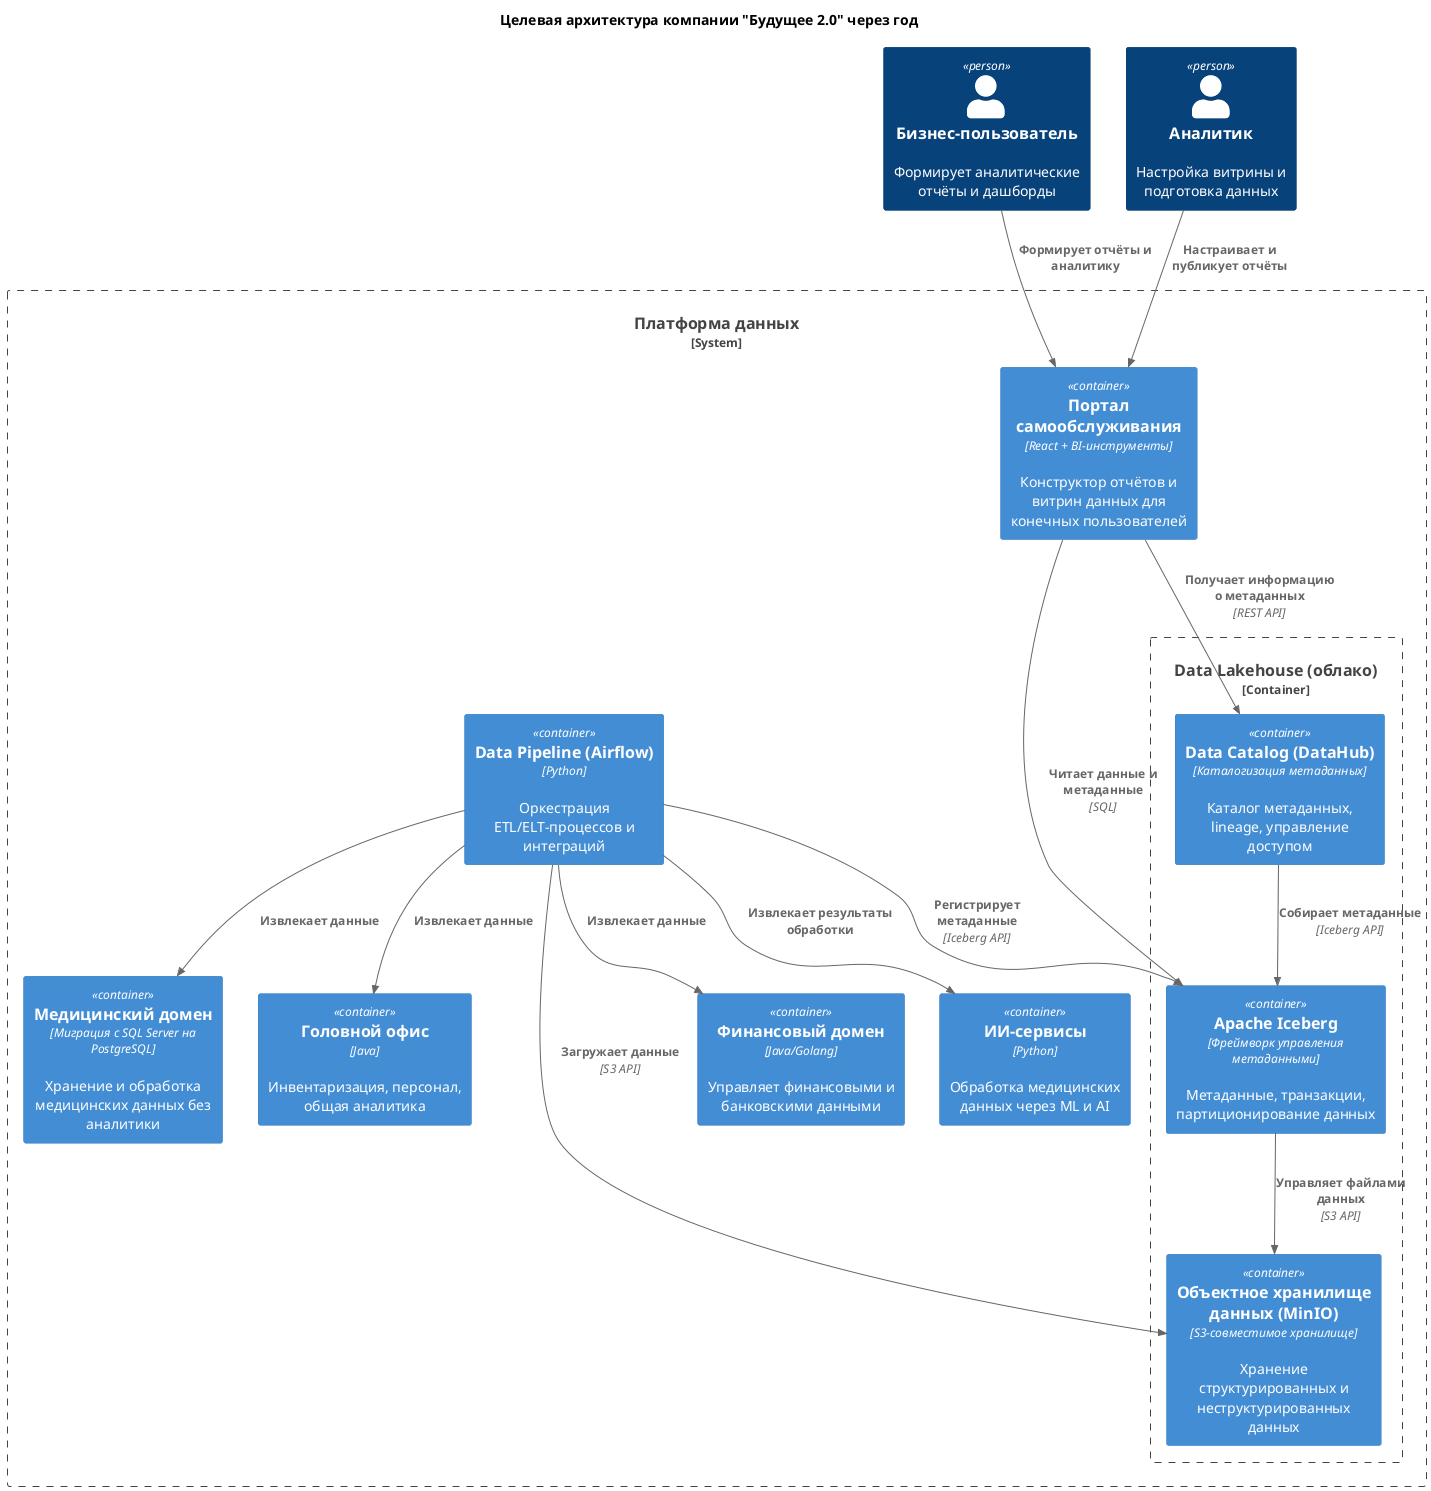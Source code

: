 @startuml C4_Container_Diagram
!include <C4/C4_Container>

title Целевая архитектура компании "Будущее 2.0" через год

Person(businessUser, "Бизнес-пользователь", "Формирует аналитические отчёты и дашборды")
Person(analyst, "Аналитик", "Настройка витрины и подготовка данных")
System_Boundary(dataPlatform, "Платформа данных"){

  Container(portal, "Портал самообслуживания", "React + BI-инструменты", "Конструктор отчётов и витрин данных для конечных пользователей")

  Container_Boundary(dataLakehouse, "Data Lakehouse (облако)"){
    Container(objectStorage, "Объектное хранилище данных (MinIO)", "S3-совместимое хранилище", "Хранение структурированных и неструктурированных данных")
    Container(iceberg, "Apache Iceberg", "Фреймворк управления метаданными", "Метаданные, транзакции, партиционирование данных")
    Container(dataCatalog, "Data Catalog (DataHub)", "Каталогизация метаданных", "Каталог метаданных, lineage, управление доступом")
  }

  Container(dataPipeline, "Data Pipeline (Airflow)", "Python", "Оркестрация ETL/ELT-процессов и интеграций")

  Container(domainFinance, "Финансовый домен", "Java/Golang", "Управляет финансовыми и банковскими данными")
  Container(domainAI, "ИИ-сервисы", "Python", "Обработка медицинских данных через ML и AI")
  Container(domainClinic, "Медицинский домен", "Миграция с SQL Server на PostgreSQL", "Хранение и обработка медицинских данных без аналитики")
  Container(domainManagement, "Головной офис", "Java", "Инвентаризация, персонал, общая аналитика")

  Rel(portal, iceberg, "Читает данные и метаданные", "SQL")
  Rel(portal, dataCatalog, "Получает информацию о метаданных", "REST API")
  Rel(analyst, portal, "Настраивает и публикует отчёты")
  Rel(businessUser, portal, "Формирует отчёты и аналитику")

  Rel(dataPipeline, domainFinance, "Извлекает данные")
  Rel(dataPipeline, domainAI, "Извлекает результаты обработки")
  Rel(dataPipeline, domainClinic, "Извлекает данные")
  Rel(dataPipeline, domainManagement, "Извлекает данные")

  Rel(dataPipeline, objectStorage, "Загружает данные", "S3 API")
  Rel(dataPipeline, iceberg, "Регистрирует метаданные", "Iceberg API")

  Rel(iceberg, objectStorage, "Управляет файлами данных", "S3 API")
  Rel(dataCatalog, iceberg, "Собирает метаданные", "Iceberg API")
}

@enduml